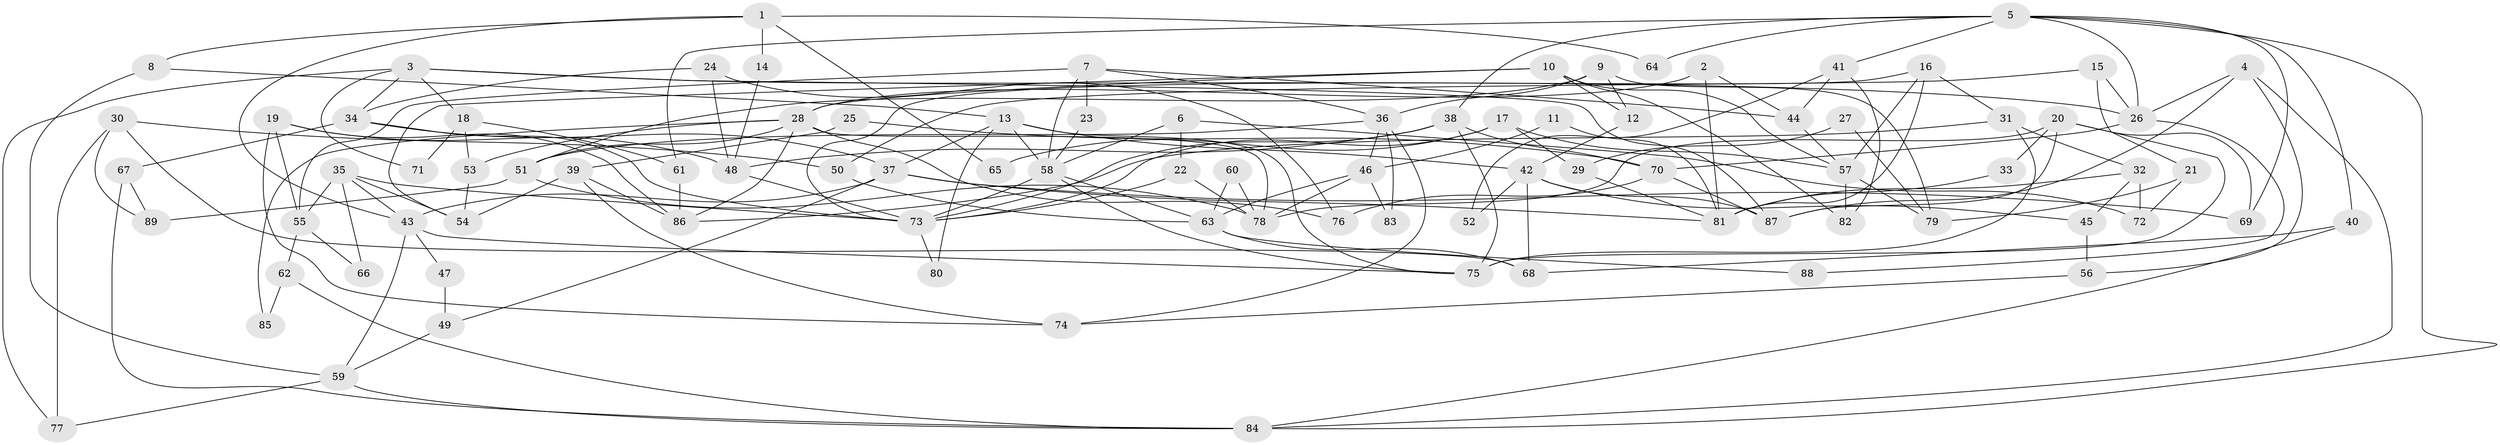 // coarse degree distribution, {4: 0.22857142857142856, 1: 0.02857142857142857, 5: 0.17142857142857143, 7: 0.11428571428571428, 8: 0.05714285714285714, 2: 0.14285714285714285, 3: 0.14285714285714285, 6: 0.02857142857142857, 9: 0.02857142857142857, 12: 0.02857142857142857, 11: 0.02857142857142857}
// Generated by graph-tools (version 1.1) at 2025/53/03/04/25 21:53:35]
// undirected, 89 vertices, 178 edges
graph export_dot {
graph [start="1"]
  node [color=gray90,style=filled];
  1;
  2;
  3;
  4;
  5;
  6;
  7;
  8;
  9;
  10;
  11;
  12;
  13;
  14;
  15;
  16;
  17;
  18;
  19;
  20;
  21;
  22;
  23;
  24;
  25;
  26;
  27;
  28;
  29;
  30;
  31;
  32;
  33;
  34;
  35;
  36;
  37;
  38;
  39;
  40;
  41;
  42;
  43;
  44;
  45;
  46;
  47;
  48;
  49;
  50;
  51;
  52;
  53;
  54;
  55;
  56;
  57;
  58;
  59;
  60;
  61;
  62;
  63;
  64;
  65;
  66;
  67;
  68;
  69;
  70;
  71;
  72;
  73;
  74;
  75;
  76;
  77;
  78;
  79;
  80;
  81;
  82;
  83;
  84;
  85;
  86;
  87;
  88;
  89;
  1 -- 8;
  1 -- 43;
  1 -- 14;
  1 -- 64;
  1 -- 65;
  2 -- 44;
  2 -- 28;
  2 -- 81;
  3 -- 26;
  3 -- 87;
  3 -- 18;
  3 -- 34;
  3 -- 71;
  3 -- 77;
  4 -- 26;
  4 -- 56;
  4 -- 84;
  4 -- 87;
  5 -- 84;
  5 -- 69;
  5 -- 26;
  5 -- 38;
  5 -- 40;
  5 -- 41;
  5 -- 61;
  5 -- 64;
  6 -- 22;
  6 -- 58;
  6 -- 72;
  7 -- 36;
  7 -- 44;
  7 -- 23;
  7 -- 55;
  7 -- 58;
  8 -- 59;
  8 -- 13;
  9 -- 79;
  9 -- 51;
  9 -- 12;
  9 -- 36;
  10 -- 12;
  10 -- 54;
  10 -- 28;
  10 -- 57;
  10 -- 82;
  11 -- 81;
  11 -- 46;
  12 -- 42;
  13 -- 58;
  13 -- 37;
  13 -- 42;
  13 -- 75;
  13 -- 80;
  14 -- 48;
  15 -- 50;
  15 -- 26;
  15 -- 21;
  16 -- 73;
  16 -- 31;
  16 -- 57;
  16 -- 81;
  17 -- 73;
  17 -- 57;
  17 -- 29;
  17 -- 65;
  18 -- 61;
  18 -- 53;
  18 -- 71;
  19 -- 48;
  19 -- 74;
  19 -- 55;
  19 -- 86;
  20 -- 87;
  20 -- 75;
  20 -- 33;
  20 -- 69;
  20 -- 78;
  21 -- 72;
  21 -- 79;
  22 -- 78;
  22 -- 73;
  23 -- 58;
  24 -- 48;
  24 -- 34;
  24 -- 76;
  25 -- 39;
  25 -- 70;
  26 -- 70;
  26 -- 88;
  27 -- 29;
  27 -- 79;
  28 -- 51;
  28 -- 53;
  28 -- 76;
  28 -- 78;
  28 -- 85;
  28 -- 86;
  29 -- 81;
  30 -- 68;
  30 -- 89;
  30 -- 50;
  30 -- 77;
  31 -- 75;
  31 -- 86;
  31 -- 32;
  32 -- 81;
  32 -- 45;
  32 -- 72;
  33 -- 81;
  34 -- 73;
  34 -- 37;
  34 -- 67;
  35 -- 43;
  35 -- 55;
  35 -- 54;
  35 -- 66;
  35 -- 73;
  36 -- 46;
  36 -- 51;
  36 -- 74;
  36 -- 83;
  37 -- 81;
  37 -- 43;
  37 -- 49;
  37 -- 69;
  38 -- 73;
  38 -- 48;
  38 -- 70;
  38 -- 75;
  39 -- 86;
  39 -- 54;
  39 -- 74;
  40 -- 84;
  40 -- 68;
  41 -- 82;
  41 -- 44;
  41 -- 52;
  42 -- 87;
  42 -- 45;
  42 -- 52;
  42 -- 68;
  43 -- 75;
  43 -- 47;
  43 -- 59;
  44 -- 57;
  45 -- 56;
  46 -- 78;
  46 -- 63;
  46 -- 83;
  47 -- 49;
  48 -- 73;
  49 -- 59;
  50 -- 63;
  51 -- 78;
  51 -- 89;
  53 -- 54;
  55 -- 62;
  55 -- 66;
  56 -- 74;
  57 -- 79;
  57 -- 82;
  58 -- 75;
  58 -- 63;
  58 -- 73;
  59 -- 77;
  59 -- 84;
  60 -- 78;
  60 -- 63;
  61 -- 86;
  62 -- 84;
  62 -- 85;
  63 -- 68;
  63 -- 88;
  67 -- 84;
  67 -- 89;
  70 -- 76;
  70 -- 87;
  73 -- 80;
}
